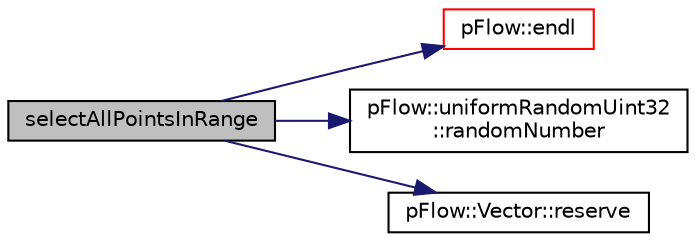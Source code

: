 digraph "selectAllPointsInRange"
{
 // LATEX_PDF_SIZE
  edge [fontname="Helvetica",fontsize="10",labelfontname="Helvetica",labelfontsize="10"];
  node [fontname="Helvetica",fontsize="10",shape=record];
  rankdir="LR";
  Node1 [label="selectAllPointsInRange",height=0.2,width=0.4,color="black", fillcolor="grey75", style="filled", fontcolor="black",tooltip=" "];
  Node1 -> Node2 [color="midnightblue",fontsize="10",style="solid",fontname="Helvetica"];
  Node2 [label="pFlow::endl",height=0.2,width=0.4,color="red", fillcolor="white", style="filled",URL="$namespacepFlow.html#aba8f0c455a3fdb4b05ad33a25b13b189",tooltip="Add newline and flush stream."];
  Node1 -> Node4 [color="midnightblue",fontsize="10",style="solid",fontname="Helvetica"];
  Node4 [label="pFlow::uniformRandomUint32\l::randomNumber",height=0.2,width=0.4,color="black", fillcolor="white", style="filled",URL="$classpFlow_1_1uniformRandomUint32.html#ada1c32e7347902b278a9e8606bd05190",tooltip=" "];
  Node1 -> Node5 [color="midnightblue",fontsize="10",style="solid",fontname="Helvetica"];
  Node5 [label="pFlow::Vector::reserve",height=0.2,width=0.4,color="black", fillcolor="white", style="filled",URL="$classpFlow_1_1Vector.html#a172a7c88be982061ecefadd95725c1a1",tooltip="Reserve capacity for vector Preserve the content."];
}
